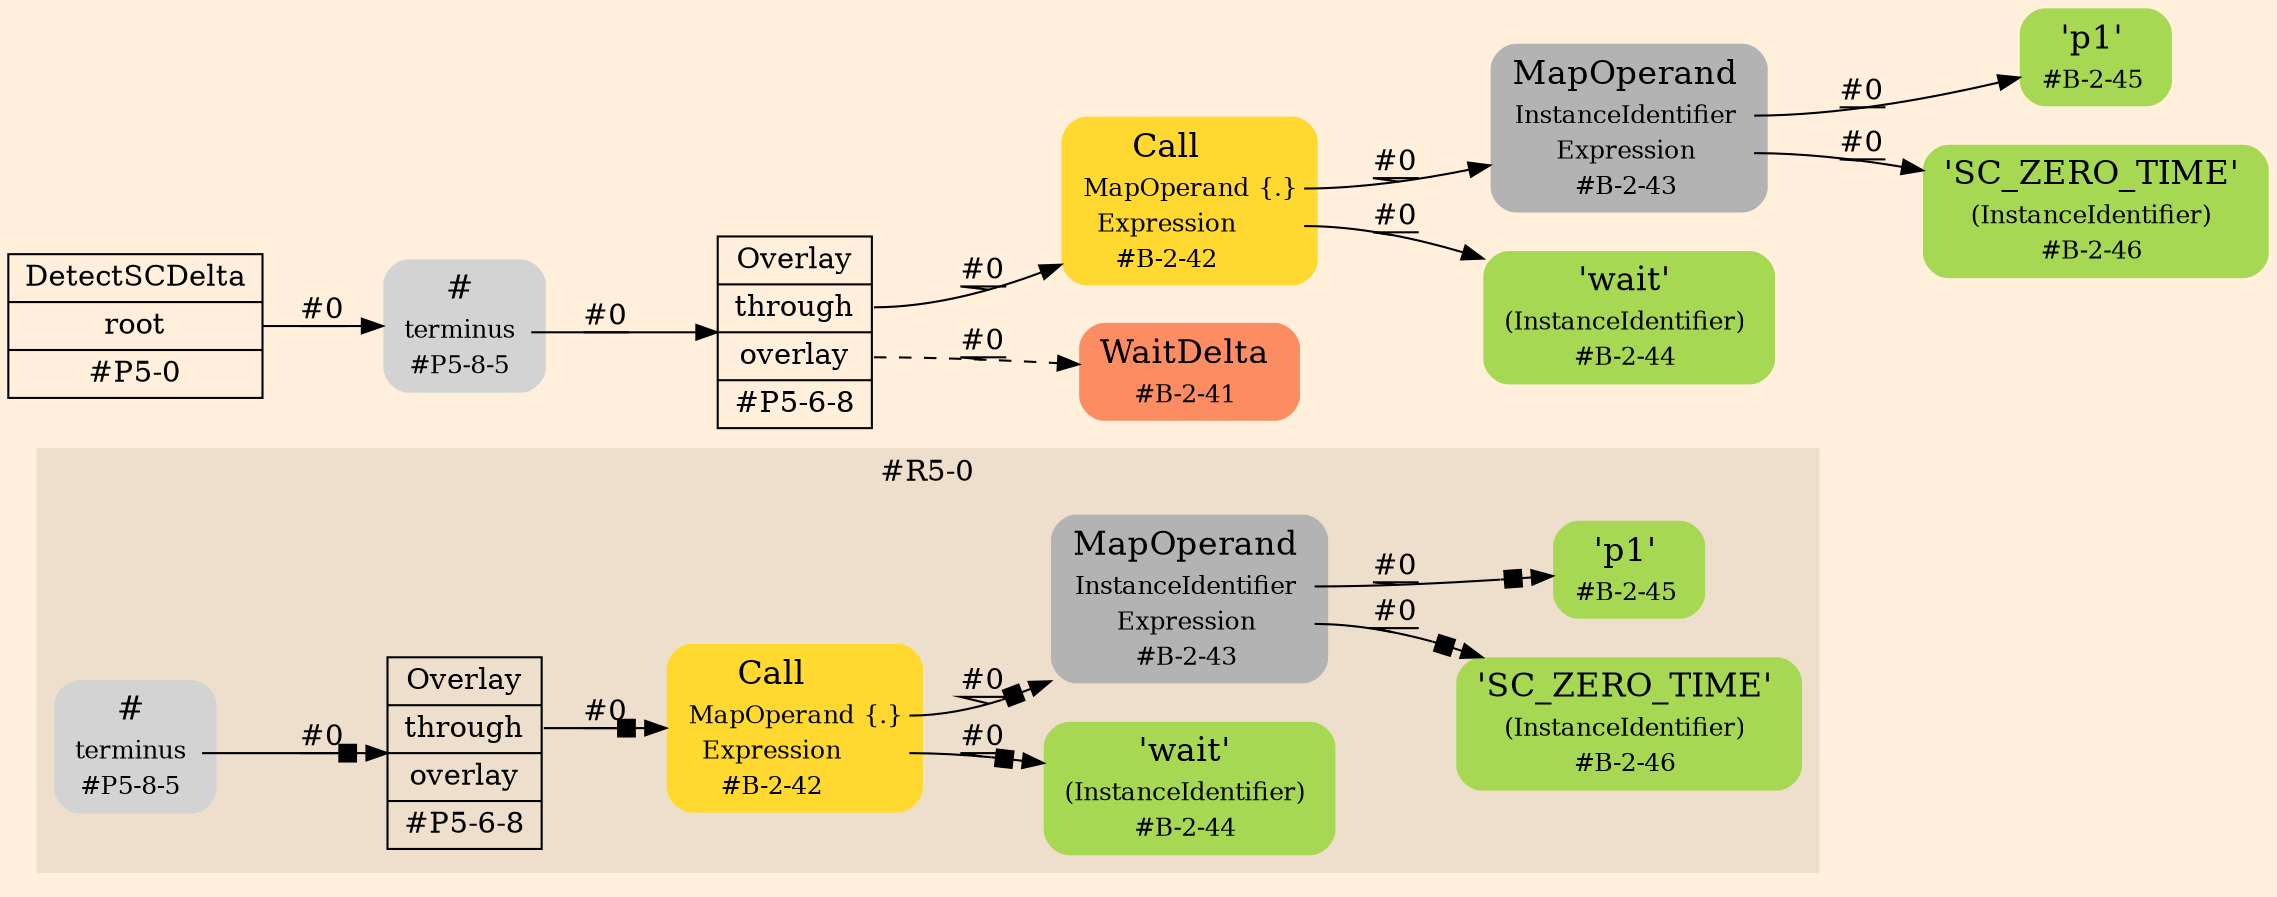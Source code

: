 digraph Inferno {
graph [
    rankdir = "LR"
    bgcolor = antiquewhite1
    color = black
    fontcolor = black
];
node [
];
// -------------------- figure #R5-0 --------------------
subgraph "cluster#R5-0" {
    label = "#R5-0"
    style = "filled"
    color = antiquewhite2
    "#R5-0/#B-2-44" [
        shape = "plaintext"
        fillcolor = "/set28/5"
        label = <<TABLE BORDER="0" CELLBORDER="0" CELLSPACING="0">
         <TR><TD><FONT POINT-SIZE="16.0">'wait'</FONT></TD><TD></TD></TR>
         <TR><TD>(InstanceIdentifier)</TD><TD PORT="port0"></TD></TR>
         <TR><TD>#B-2-44</TD><TD PORT="port1"></TD></TR>
        </TABLE>>
        style = "rounded,filled"
        fontsize = "12"
    ];
    
    "#R5-0/#B-2-46" [
        shape = "plaintext"
        fillcolor = "/set28/5"
        label = <<TABLE BORDER="0" CELLBORDER="0" CELLSPACING="0">
         <TR><TD><FONT POINT-SIZE="16.0">'SC_ZERO_TIME'</FONT></TD><TD></TD></TR>
         <TR><TD>(InstanceIdentifier)</TD><TD PORT="port0"></TD></TR>
         <TR><TD>#B-2-46</TD><TD PORT="port1"></TD></TR>
        </TABLE>>
        style = "rounded,filled"
        fontsize = "12"
    ];
    
    "#R5-0/#P5-6-8" [
        shape = "record"
        fillcolor = antiquewhite2
        label = "<fixed> Overlay | <port0> through | <port1> overlay | <port2> #P5-6-8"
        style = "filled"
        fontsize = "14"
        color = black
        fontcolor = black
    ];
    
    "#R5-0/#B-2-45" [
        shape = "plaintext"
        fillcolor = "/set28/5"
        label = <<TABLE BORDER="0" CELLBORDER="0" CELLSPACING="0">
         <TR><TD><FONT POINT-SIZE="16.0">'p1'</FONT></TD><TD></TD></TR>
         <TR><TD>#B-2-45</TD><TD PORT="port0"></TD></TR>
        </TABLE>>
        style = "rounded,filled"
        fontsize = "12"
    ];
    
    "#R5-0/#P5-8-5" [
        shape = "plaintext"
        label = <<TABLE BORDER="0" CELLBORDER="0" CELLSPACING="0">
         <TR><TD><FONT POINT-SIZE="16.0">#</FONT></TD><TD></TD></TR>
         <TR><TD>terminus</TD><TD PORT="port0"></TD></TR>
         <TR><TD>#P5-8-5</TD><TD PORT="port1"></TD></TR>
        </TABLE>>
        style = "rounded,filled"
        fontsize = "12"
    ];
    
    "#R5-0/#B-2-43" [
        shape = "plaintext"
        fillcolor = "/set28/8"
        label = <<TABLE BORDER="0" CELLBORDER="0" CELLSPACING="0">
         <TR><TD><FONT POINT-SIZE="16.0">MapOperand</FONT></TD><TD></TD></TR>
         <TR><TD>InstanceIdentifier</TD><TD PORT="port0"></TD></TR>
         <TR><TD>Expression</TD><TD PORT="port1"></TD></TR>
         <TR><TD>#B-2-43</TD><TD PORT="port2"></TD></TR>
        </TABLE>>
        style = "rounded,filled"
        fontsize = "12"
    ];
    
    "#R5-0/#B-2-42" [
        shape = "plaintext"
        fillcolor = "/set28/6"
        label = <<TABLE BORDER="0" CELLBORDER="0" CELLSPACING="0">
         <TR><TD><FONT POINT-SIZE="16.0">Call</FONT></TD><TD></TD></TR>
         <TR><TD>MapOperand</TD><TD PORT="port0">{.}</TD></TR>
         <TR><TD>Expression</TD><TD PORT="port1"></TD></TR>
         <TR><TD>#B-2-42</TD><TD PORT="port2"></TD></TR>
        </TABLE>>
        style = "rounded,filled"
        fontsize = "12"
    ];
    
}


// -------------------- transformation figure --------------------
"CR#P5-0" [
    shape = "record"
    fillcolor = antiquewhite1
    label = "<fixed> DetectSCDelta | <port0> root | <port1> #P5-0"
    style = "filled"
    fontsize = "14"
    color = black
    fontcolor = black
];

"#P5-8-5" [
    shape = "plaintext"
    label = <<TABLE BORDER="0" CELLBORDER="0" CELLSPACING="0">
     <TR><TD><FONT POINT-SIZE="16.0">#</FONT></TD><TD></TD></TR>
     <TR><TD>terminus</TD><TD PORT="port0"></TD></TR>
     <TR><TD>#P5-8-5</TD><TD PORT="port1"></TD></TR>
    </TABLE>>
    style = "rounded,filled"
    fontsize = "12"
];

"#P5-6-8" [
    shape = "record"
    fillcolor = antiquewhite1
    label = "<fixed> Overlay | <port0> through | <port1> overlay | <port2> #P5-6-8"
    style = "filled"
    fontsize = "14"
    color = black
    fontcolor = black
];

"#B-2-42" [
    shape = "plaintext"
    fillcolor = "/set28/6"
    label = <<TABLE BORDER="0" CELLBORDER="0" CELLSPACING="0">
     <TR><TD><FONT POINT-SIZE="16.0">Call</FONT></TD><TD></TD></TR>
     <TR><TD>MapOperand</TD><TD PORT="port0">{.}</TD></TR>
     <TR><TD>Expression</TD><TD PORT="port1"></TD></TR>
     <TR><TD>#B-2-42</TD><TD PORT="port2"></TD></TR>
    </TABLE>>
    style = "rounded,filled"
    fontsize = "12"
];

"#B-2-43" [
    shape = "plaintext"
    fillcolor = "/set28/8"
    label = <<TABLE BORDER="0" CELLBORDER="0" CELLSPACING="0">
     <TR><TD><FONT POINT-SIZE="16.0">MapOperand</FONT></TD><TD></TD></TR>
     <TR><TD>InstanceIdentifier</TD><TD PORT="port0"></TD></TR>
     <TR><TD>Expression</TD><TD PORT="port1"></TD></TR>
     <TR><TD>#B-2-43</TD><TD PORT="port2"></TD></TR>
    </TABLE>>
    style = "rounded,filled"
    fontsize = "12"
];

"#B-2-45" [
    shape = "plaintext"
    fillcolor = "/set28/5"
    label = <<TABLE BORDER="0" CELLBORDER="0" CELLSPACING="0">
     <TR><TD><FONT POINT-SIZE="16.0">'p1'</FONT></TD><TD></TD></TR>
     <TR><TD>#B-2-45</TD><TD PORT="port0"></TD></TR>
    </TABLE>>
    style = "rounded,filled"
    fontsize = "12"
];

"#B-2-46" [
    shape = "plaintext"
    fillcolor = "/set28/5"
    label = <<TABLE BORDER="0" CELLBORDER="0" CELLSPACING="0">
     <TR><TD><FONT POINT-SIZE="16.0">'SC_ZERO_TIME'</FONT></TD><TD></TD></TR>
     <TR><TD>(InstanceIdentifier)</TD><TD PORT="port0"></TD></TR>
     <TR><TD>#B-2-46</TD><TD PORT="port1"></TD></TR>
    </TABLE>>
    style = "rounded,filled"
    fontsize = "12"
];

"#B-2-44" [
    shape = "plaintext"
    fillcolor = "/set28/5"
    label = <<TABLE BORDER="0" CELLBORDER="0" CELLSPACING="0">
     <TR><TD><FONT POINT-SIZE="16.0">'wait'</FONT></TD><TD></TD></TR>
     <TR><TD>(InstanceIdentifier)</TD><TD PORT="port0"></TD></TR>
     <TR><TD>#B-2-44</TD><TD PORT="port1"></TD></TR>
    </TABLE>>
    style = "rounded,filled"
    fontsize = "12"
];

"#B-2-41" [
    shape = "plaintext"
    fillcolor = "/set28/2"
    label = <<TABLE BORDER="0" CELLBORDER="0" CELLSPACING="0">
     <TR><TD><FONT POINT-SIZE="16.0">WaitDelta</FONT></TD><TD></TD></TR>
     <TR><TD>#B-2-41</TD><TD PORT="port0"></TD></TR>
    </TABLE>>
    style = "rounded,filled"
    fontsize = "12"
];



// -------------------- links --------------------
// links for block CR#P5-0
"CR#P5-0":port0 -> "#P5-8-5" [
    style="solid"
    label = "#0"
    decorate = true
    color = black
    fontcolor = black
];

// links for block #P5-8-5
"#P5-8-5":port0 -> "#P5-6-8" [
    style="solid"
    label = "#0"
    decorate = true
    color = black
    fontcolor = black
];

// links for block #P5-6-8
"#P5-6-8":port0 -> "#B-2-42" [
    style="solid"
    label = "#0"
    decorate = true
    color = black
    fontcolor = black
];

"#P5-6-8":port1 -> "#B-2-41" [
    style="dashed"
    label = "#0"
    decorate = true
    color = black
    fontcolor = black
];

// links for block #B-2-42
"#B-2-42":port0 -> "#B-2-43" [
    style="solid"
    label = "#0"
    decorate = true
    color = black
    fontcolor = black
];

"#B-2-42":port1 -> "#B-2-44" [
    style="solid"
    label = "#0"
    decorate = true
    color = black
    fontcolor = black
];

// links for block #B-2-43
"#B-2-43":port0 -> "#B-2-45" [
    style="solid"
    label = "#0"
    decorate = true
    color = black
    fontcolor = black
];

"#B-2-43":port1 -> "#B-2-46" [
    style="solid"
    label = "#0"
    decorate = true
    color = black
    fontcolor = black
];

// links for block #B-2-45
// links for block #B-2-46
// links for block #B-2-44
// links for block #B-2-41
// links for block #R5-0/#B-2-44
// links for block #R5-0/#B-2-46
// links for block #R5-0/#P5-6-8
"#R5-0/#P5-6-8":port0 -> "#R5-0/#B-2-42" [
    style="solid"
    arrowhead="normalnonebox"
    label = "#0"
    decorate = true
    color = black
    fontcolor = black
];

// links for block #R5-0/#B-2-45
// links for block #R5-0/#P5-8-5
"#R5-0/#P5-8-5":port0 -> "#R5-0/#P5-6-8" [
    style="solid"
    arrowhead="normalnonebox"
    label = "#0"
    decorate = true
    color = black
    fontcolor = black
];

// links for block #R5-0/#B-2-43
"#R5-0/#B-2-43":port0 -> "#R5-0/#B-2-45" [
    style="solid"
    arrowhead="normalnonebox"
    label = "#0"
    decorate = true
    color = black
    fontcolor = black
];

"#R5-0/#B-2-43":port1 -> "#R5-0/#B-2-46" [
    style="solid"
    arrowhead="normalnonebox"
    label = "#0"
    decorate = true
    color = black
    fontcolor = black
];

// links for block #R5-0/#B-2-42
"#R5-0/#B-2-42":port0 -> "#R5-0/#B-2-43" [
    style="solid"
    arrowhead="normalnonebox"
    label = "#0"
    decorate = true
    color = black
    fontcolor = black
];

"#R5-0/#B-2-42":port1 -> "#R5-0/#B-2-44" [
    style="solid"
    arrowhead="normalnonebox"
    label = "#0"
    decorate = true
    color = black
    fontcolor = black
];

}
